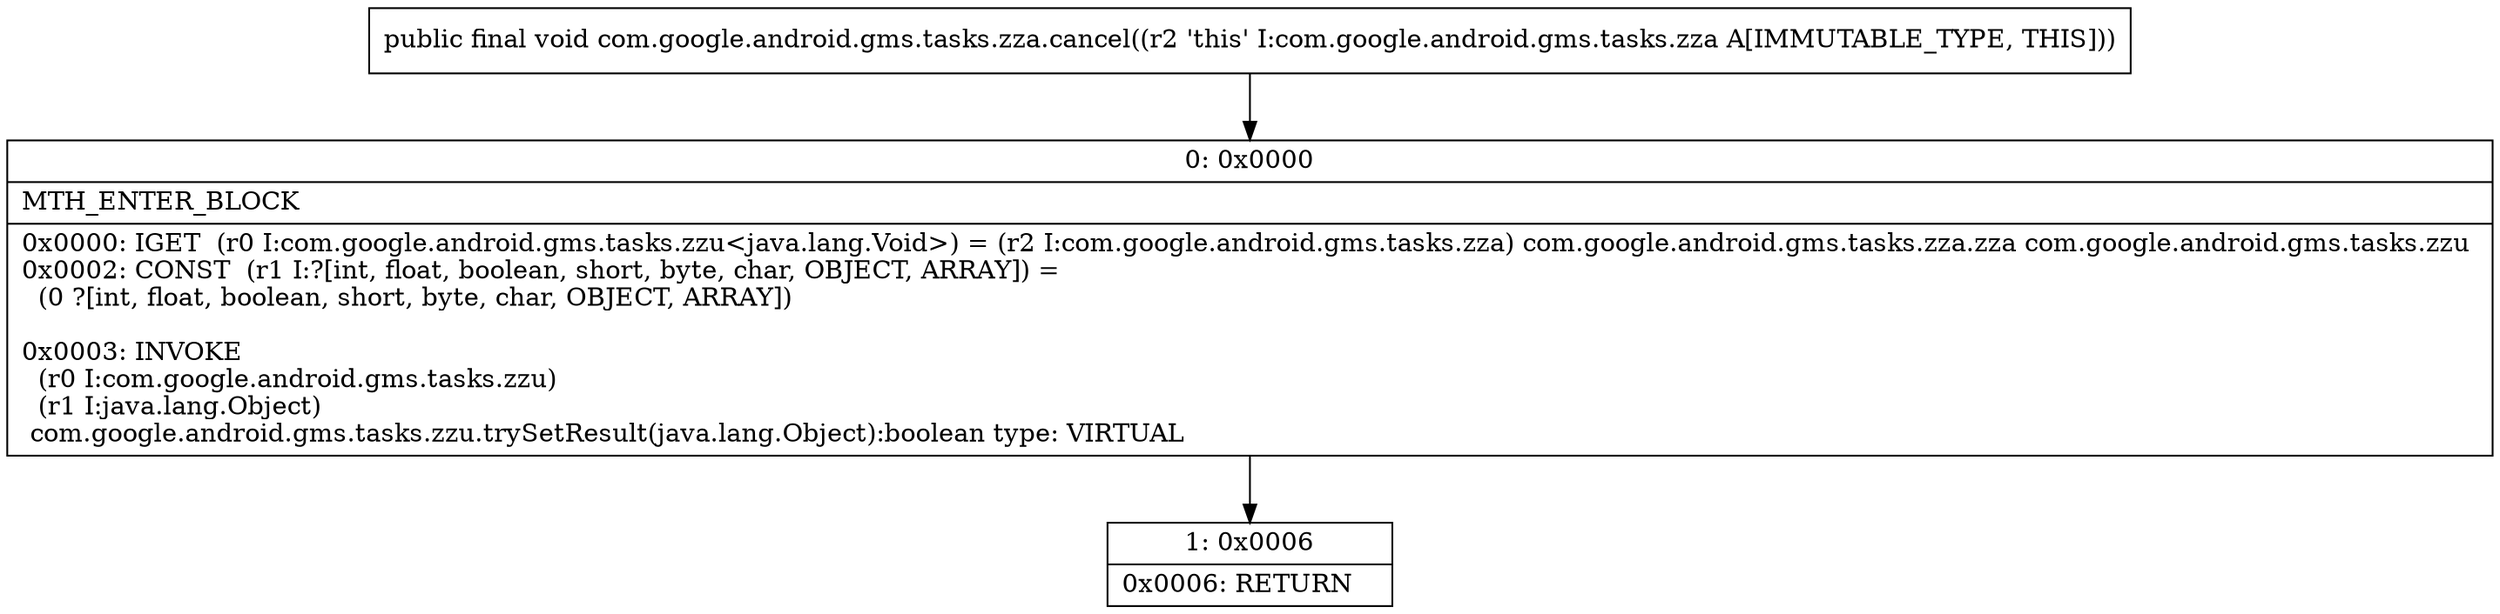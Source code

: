 digraph "CFG forcom.google.android.gms.tasks.zza.cancel()V" {
Node_0 [shape=record,label="{0\:\ 0x0000|MTH_ENTER_BLOCK\l|0x0000: IGET  (r0 I:com.google.android.gms.tasks.zzu\<java.lang.Void\>) = (r2 I:com.google.android.gms.tasks.zza) com.google.android.gms.tasks.zza.zza com.google.android.gms.tasks.zzu \l0x0002: CONST  (r1 I:?[int, float, boolean, short, byte, char, OBJECT, ARRAY]) = \l  (0 ?[int, float, boolean, short, byte, char, OBJECT, ARRAY])\l \l0x0003: INVOKE  \l  (r0 I:com.google.android.gms.tasks.zzu)\l  (r1 I:java.lang.Object)\l com.google.android.gms.tasks.zzu.trySetResult(java.lang.Object):boolean type: VIRTUAL \l}"];
Node_1 [shape=record,label="{1\:\ 0x0006|0x0006: RETURN   \l}"];
MethodNode[shape=record,label="{public final void com.google.android.gms.tasks.zza.cancel((r2 'this' I:com.google.android.gms.tasks.zza A[IMMUTABLE_TYPE, THIS])) }"];
MethodNode -> Node_0;
Node_0 -> Node_1;
}

